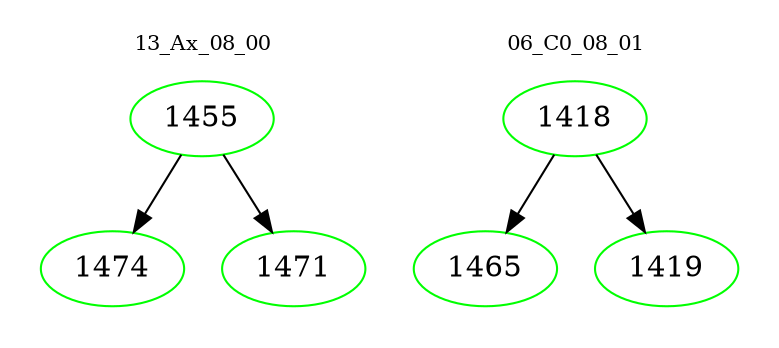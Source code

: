 digraph{
subgraph cluster_0 {
color = white
label = "13_Ax_08_00";
fontsize=10;
T0_1455 [label="1455", color="green"]
T0_1455 -> T0_1474 [color="black"]
T0_1474 [label="1474", color="green"]
T0_1455 -> T0_1471 [color="black"]
T0_1471 [label="1471", color="green"]
}
subgraph cluster_1 {
color = white
label = "06_C0_08_01";
fontsize=10;
T1_1418 [label="1418", color="green"]
T1_1418 -> T1_1465 [color="black"]
T1_1465 [label="1465", color="green"]
T1_1418 -> T1_1419 [color="black"]
T1_1419 [label="1419", color="green"]
}
}

